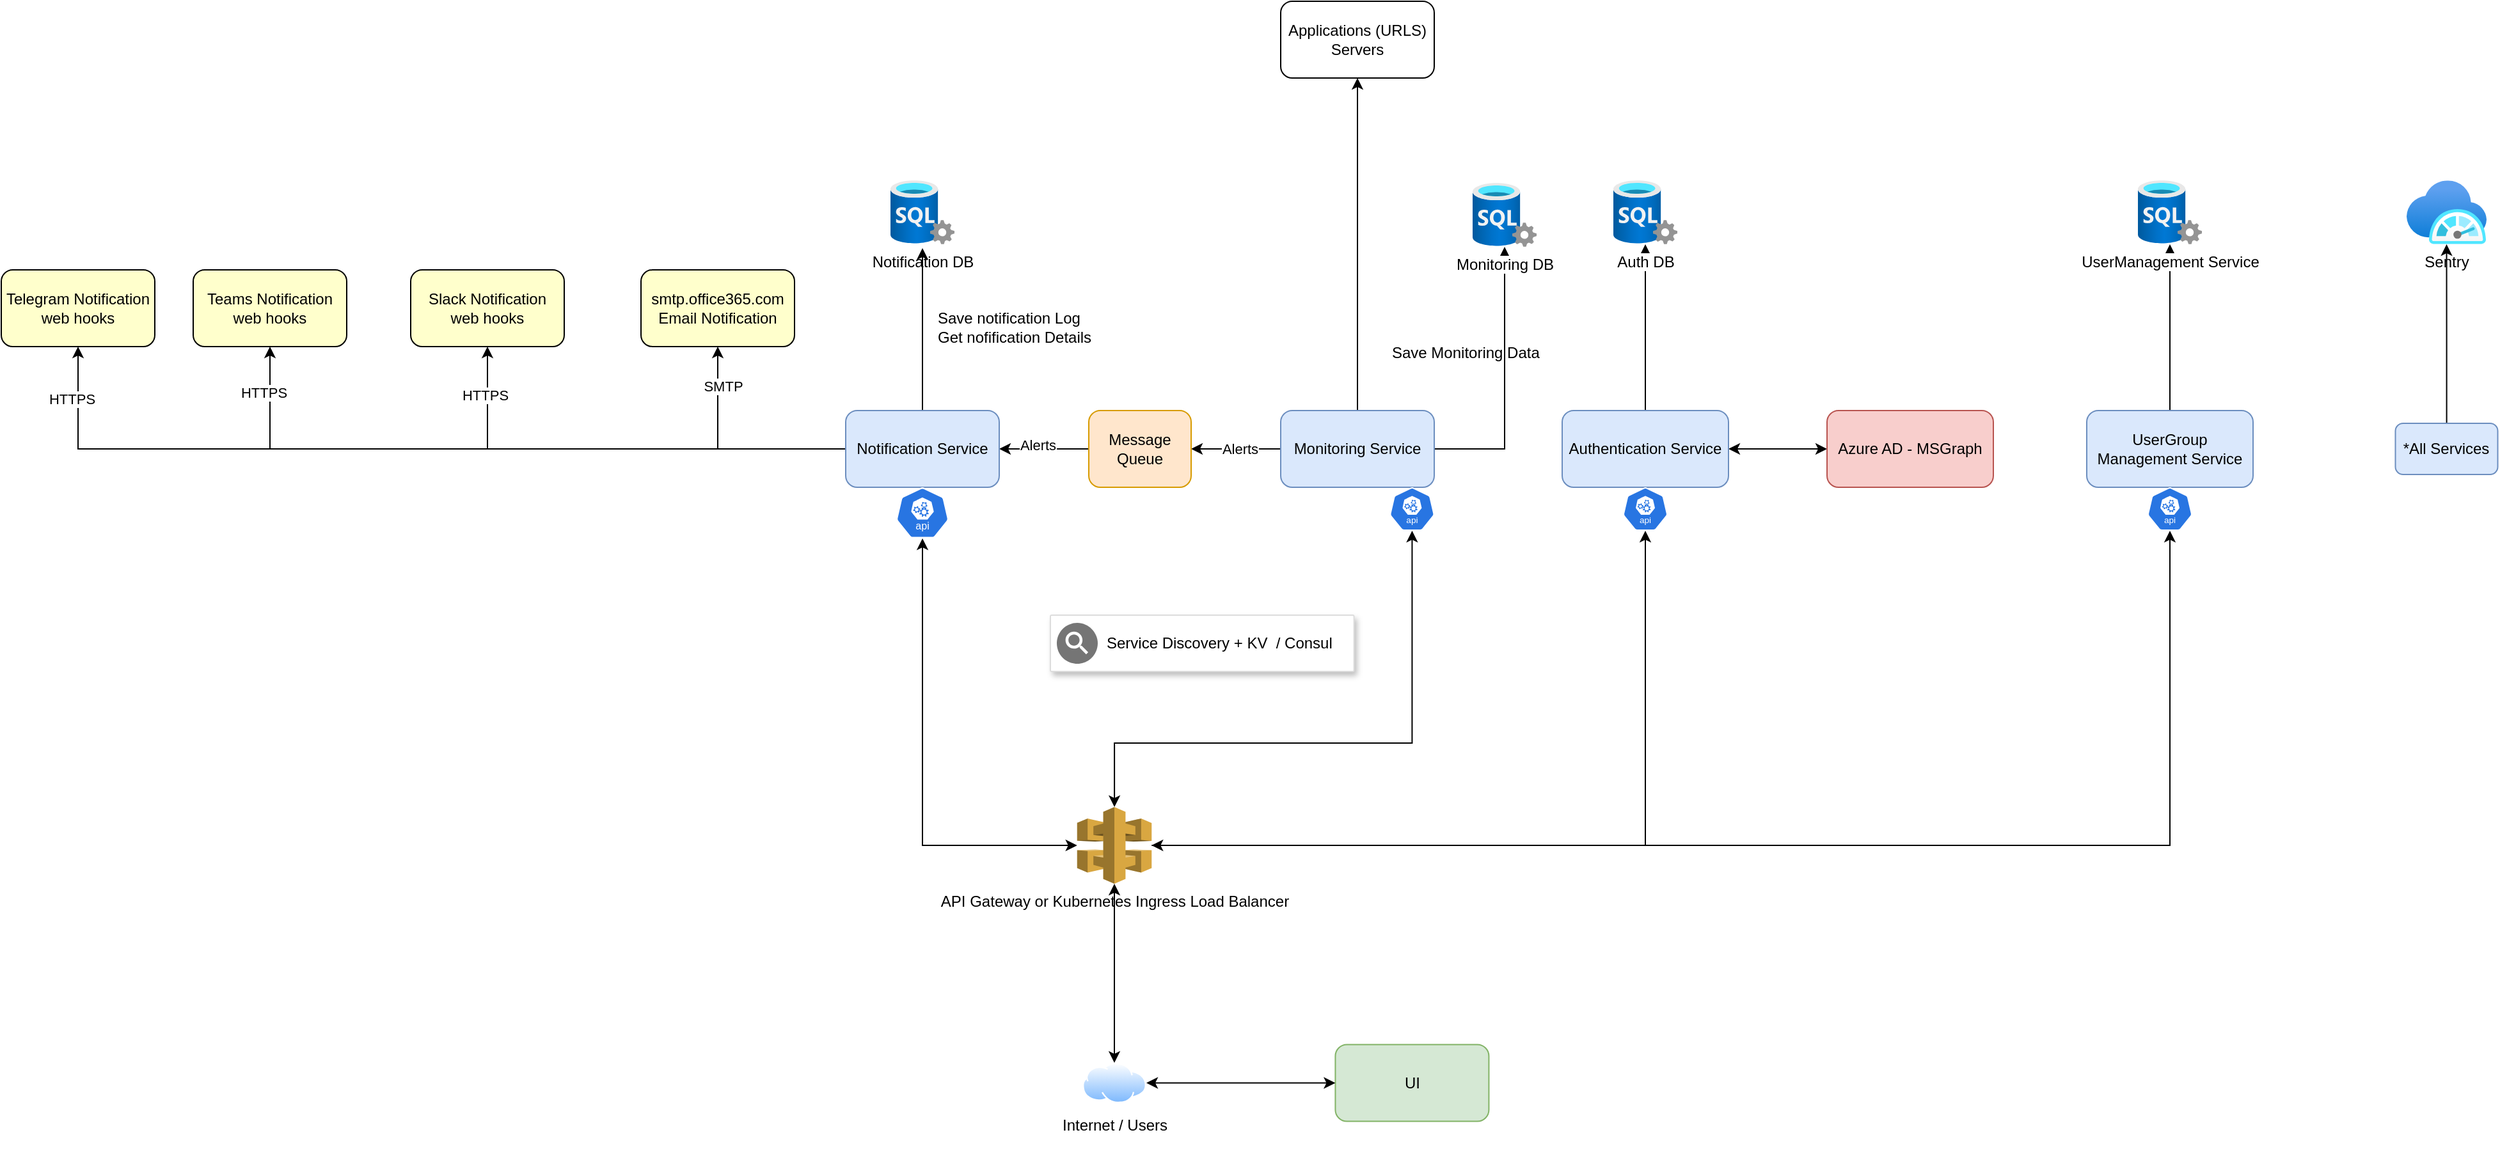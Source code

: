 <mxfile version="23.1.1" type="github">
  <diagram name="Página-1" id="EC5-yDx1gmlKd79TGFPl">
    <mxGraphModel dx="2571" dy="2044" grid="1" gridSize="10" guides="1" tooltips="1" connect="1" arrows="1" fold="1" page="1" pageScale="1" pageWidth="827" pageHeight="1169" math="0" shadow="0">
      <root>
        <mxCell id="0" />
        <mxCell id="1" parent="0" />
        <mxCell id="1MhiarmOQ1BAu21N2S9K-9" value="S" style="edgeStyle=orthogonalEdgeStyle;rounded=0;orthogonalLoop=1;jettySize=auto;html=1;entryX=1;entryY=0.5;entryDx=0;entryDy=0;" parent="1" source="1MhiarmOQ1BAu21N2S9K-2" target="1MhiarmOQ1BAu21N2S9K-8" edge="1">
          <mxGeometry relative="1" as="geometry" />
        </mxCell>
        <mxCell id="1MhiarmOQ1BAu21N2S9K-11" value="Alerts" style="edgeLabel;html=1;align=center;verticalAlign=middle;resizable=0;points=[];" parent="1MhiarmOQ1BAu21N2S9K-9" vertex="1" connectable="0">
          <mxGeometry x="-0.086" relative="1" as="geometry">
            <mxPoint as="offset" />
          </mxGeometry>
        </mxCell>
        <mxCell id="URw1oCdvZ4ZULjiAWeCE-17" style="edgeStyle=orthogonalEdgeStyle;rounded=0;orthogonalLoop=1;jettySize=auto;html=1;entryX=0.5;entryY=1;entryDx=0;entryDy=0;" edge="1" parent="1" source="1MhiarmOQ1BAu21N2S9K-2" target="URw1oCdvZ4ZULjiAWeCE-16">
          <mxGeometry relative="1" as="geometry" />
        </mxCell>
        <mxCell id="URw1oCdvZ4ZULjiAWeCE-18" style="edgeStyle=orthogonalEdgeStyle;rounded=0;orthogonalLoop=1;jettySize=auto;html=1;" edge="1" parent="1" source="1MhiarmOQ1BAu21N2S9K-2" target="1MhiarmOQ1BAu21N2S9K-5">
          <mxGeometry relative="1" as="geometry" />
        </mxCell>
        <mxCell id="1MhiarmOQ1BAu21N2S9K-2" value="Monitoring Service" style="rounded=1;whiteSpace=wrap;html=1;fillColor=#dae8fc;strokeColor=#6c8ebf;" parent="1" vertex="1">
          <mxGeometry x="400" y="230" width="120" height="60" as="geometry" />
        </mxCell>
        <mxCell id="1MhiarmOQ1BAu21N2S9K-3" value="UI" style="rounded=1;whiteSpace=wrap;html=1;fillColor=#d5e8d4;strokeColor=#82b366;" parent="1" vertex="1">
          <mxGeometry x="442.71" y="725.75" width="120" height="60" as="geometry" />
        </mxCell>
        <mxCell id="1MhiarmOQ1BAu21N2S9K-4" value="Notification DB" style="image;aspect=fixed;html=1;points=[];align=center;fontSize=12;image=img/lib/azure2/databases/SQL_Server.svg;" parent="1" vertex="1">
          <mxGeometry x="95" y="50" width="50" height="50" as="geometry" />
        </mxCell>
        <mxCell id="1MhiarmOQ1BAu21N2S9K-5" value="Monitoring DB" style="image;aspect=fixed;html=1;points=[];align=center;fontSize=12;image=img/lib/azure2/databases/SQL_Server.svg;" parent="1" vertex="1">
          <mxGeometry x="550" y="52" width="50" height="50" as="geometry" />
        </mxCell>
        <mxCell id="1MhiarmOQ1BAu21N2S9K-7" style="edgeStyle=orthogonalEdgeStyle;rounded=0;orthogonalLoop=1;jettySize=auto;html=1;entryX=0.5;entryY=1;entryDx=0;entryDy=0;strokeColor=none;startArrow=classic;startFill=1;" parent="1" source="1MhiarmOQ1BAu21N2S9K-6" target="1MhiarmOQ1BAu21N2S9K-3" edge="1">
          <mxGeometry relative="1" as="geometry" />
        </mxCell>
        <mxCell id="1MhiarmOQ1BAu21N2S9K-31" style="edgeStyle=orthogonalEdgeStyle;rounded=0;orthogonalLoop=1;jettySize=auto;html=1;entryX=0;entryY=0.5;entryDx=0;entryDy=0;startArrow=classic;startFill=1;" parent="1" source="1MhiarmOQ1BAu21N2S9K-6" target="1MhiarmOQ1BAu21N2S9K-3" edge="1">
          <mxGeometry relative="1" as="geometry" />
        </mxCell>
        <mxCell id="1MhiarmOQ1BAu21N2S9K-6" value="Internet / Users" style="image;aspect=fixed;perimeter=ellipsePerimeter;html=1;align=center;shadow=0;dashed=0;spacingTop=3;image=img/lib/active_directory/internet_cloud.svg;" parent="1" vertex="1">
          <mxGeometry x="245" y="740" width="50" height="31.5" as="geometry" />
        </mxCell>
        <mxCell id="1MhiarmOQ1BAu21N2S9K-10" style="edgeStyle=orthogonalEdgeStyle;rounded=0;orthogonalLoop=1;jettySize=auto;html=1;entryX=1;entryY=0.5;entryDx=0;entryDy=0;" parent="1" source="1MhiarmOQ1BAu21N2S9K-8" target="1MhiarmOQ1BAu21N2S9K-1" edge="1">
          <mxGeometry relative="1" as="geometry" />
        </mxCell>
        <mxCell id="1MhiarmOQ1BAu21N2S9K-12" value="Alerts" style="edgeLabel;html=1;align=center;verticalAlign=middle;resizable=0;points=[];" parent="1MhiarmOQ1BAu21N2S9K-10" vertex="1" connectable="0">
          <mxGeometry x="0.143" y="-3" relative="1" as="geometry">
            <mxPoint as="offset" />
          </mxGeometry>
        </mxCell>
        <mxCell id="1MhiarmOQ1BAu21N2S9K-8" value="Message Queue" style="rounded=1;whiteSpace=wrap;html=1;fillColor=#ffe6cc;strokeColor=#d79b00;" parent="1" vertex="1">
          <mxGeometry x="250" y="230" width="80" height="60" as="geometry" />
        </mxCell>
        <mxCell id="1MhiarmOQ1BAu21N2S9K-13" style="edgeStyle=orthogonalEdgeStyle;rounded=0;orthogonalLoop=1;jettySize=auto;html=1;entryX=0.5;entryY=1.06;entryDx=0;entryDy=0;entryPerimeter=0;" parent="1" source="1MhiarmOQ1BAu21N2S9K-1" target="1MhiarmOQ1BAu21N2S9K-4" edge="1">
          <mxGeometry relative="1" as="geometry" />
        </mxCell>
        <mxCell id="1MhiarmOQ1BAu21N2S9K-14" value="Save notification Log&lt;br&gt;Get nofification Details" style="text;html=1;strokeColor=none;fillColor=none;align=left;verticalAlign=middle;whiteSpace=wrap;rounded=0;" parent="1" vertex="1">
          <mxGeometry x="130" y="140" width="180" height="50" as="geometry" />
        </mxCell>
        <mxCell id="1MhiarmOQ1BAu21N2S9K-16" value="Save Monitoring Data" style="text;html=1;strokeColor=none;fillColor=none;align=left;verticalAlign=middle;whiteSpace=wrap;rounded=0;" parent="1" vertex="1">
          <mxGeometry x="485" y="160" width="130" height="50" as="geometry" />
        </mxCell>
        <mxCell id="1MhiarmOQ1BAu21N2S9K-18" value="" style="group;container=0;" parent="1" vertex="1" connectable="0">
          <mxGeometry x="60" y="230" width="120" height="110" as="geometry" />
        </mxCell>
        <mxCell id="bWFMUhMA222-z3urMpEF-5" style="edgeStyle=orthogonalEdgeStyle;rounded=0;orthogonalLoop=1;jettySize=auto;html=1;entryX=0.5;entryY=1;entryDx=0;entryDy=0;startArrow=classic;startFill=1;" parent="1" source="bWFMUhMA222-z3urMpEF-7" target="bWFMUhMA222-z3urMpEF-1" edge="1">
          <mxGeometry relative="1" as="geometry" />
        </mxCell>
        <mxCell id="1MhiarmOQ1BAu21N2S9K-22" value="API Gateway or Kubernetes Ingress Load Balancer" style="outlineConnect=0;dashed=0;verticalLabelPosition=bottom;verticalAlign=top;align=center;html=1;shape=mxgraph.aws3.api_gateway;fillColor=#D9A741;gradientColor=none;" parent="1" vertex="1">
          <mxGeometry x="240.88" y="540" width="58.25" height="60" as="geometry" />
        </mxCell>
        <mxCell id="1MhiarmOQ1BAu21N2S9K-23" style="edgeStyle=orthogonalEdgeStyle;rounded=0;orthogonalLoop=1;jettySize=auto;html=1;entryX=0.5;entryY=1;entryDx=0;entryDy=0;entryPerimeter=0;startArrow=classic;startFill=1;" parent="1" source="1MhiarmOQ1BAu21N2S9K-6" target="1MhiarmOQ1BAu21N2S9K-22" edge="1">
          <mxGeometry relative="1" as="geometry" />
        </mxCell>
        <mxCell id="1MhiarmOQ1BAu21N2S9K-24" style="edgeStyle=orthogonalEdgeStyle;rounded=0;orthogonalLoop=1;jettySize=auto;html=1;entryX=0.5;entryY=1;entryDx=0;entryDy=0;entryPerimeter=0;startArrow=classic;startFill=1;" parent="1" source="1MhiarmOQ1BAu21N2S9K-22" target="1MhiarmOQ1BAu21N2S9K-17" edge="1">
          <mxGeometry relative="1" as="geometry" />
        </mxCell>
        <mxCell id="1MhiarmOQ1BAu21N2S9K-28" value="" style="aspect=fixed;sketch=0;html=1;dashed=0;whitespace=wrap;fillColor=#2875E2;strokeColor=#ffffff;points=[[0.005,0.63,0],[0.1,0.2,0],[0.9,0.2,0],[0.5,0,0],[0.995,0.63,0],[0.72,0.99,0],[0.5,1,0],[0.28,0.99,0]];shape=mxgraph.kubernetes.icon2;kubernetesLabel=1;prIcon=api" parent="1" vertex="1">
          <mxGeometry x="485" y="290" width="35.42" height="34" as="geometry" />
        </mxCell>
        <mxCell id="1MhiarmOQ1BAu21N2S9K-29" style="edgeStyle=orthogonalEdgeStyle;rounded=0;orthogonalLoop=1;jettySize=auto;html=1;entryX=0.5;entryY=1;entryDx=0;entryDy=0;entryPerimeter=0;labelBorderColor=none;jumpStyle=arc;startArrow=classic;startFill=1;" parent="1" source="1MhiarmOQ1BAu21N2S9K-22" target="1MhiarmOQ1BAu21N2S9K-28" edge="1">
          <mxGeometry relative="1" as="geometry">
            <Array as="points">
              <mxPoint x="270" y="490" />
              <mxPoint x="503" y="490" />
            </Array>
          </mxGeometry>
        </mxCell>
        <mxCell id="1MhiarmOQ1BAu21N2S9K-32" value="" style="strokeColor=#dddddd;shadow=1;strokeWidth=1;rounded=1;absoluteArcSize=1;arcSize=2;" parent="1" vertex="1">
          <mxGeometry x="220" y="390" width="237.29" height="44" as="geometry" />
        </mxCell>
        <mxCell id="1MhiarmOQ1BAu21N2S9K-33" value="Service Discovery + KV&amp;nbsp; / Consul" style="sketch=0;dashed=0;connectable=0;html=1;fillColor=#757575;strokeColor=none;shape=mxgraph.gcp2.service_discovery;part=1;labelPosition=right;verticalLabelPosition=middle;align=left;verticalAlign=middle;spacingLeft=5;fontSize=12;" parent="1MhiarmOQ1BAu21N2S9K-32" vertex="1">
          <mxGeometry y="0.5" width="32" height="32" relative="1" as="geometry">
            <mxPoint x="5" y="-16" as="offset" />
          </mxGeometry>
        </mxCell>
        <mxCell id="bWFMUhMA222-z3urMpEF-3" style="edgeStyle=orthogonalEdgeStyle;rounded=0;orthogonalLoop=1;jettySize=auto;html=1;" parent="1" source="bWFMUhMA222-z3urMpEF-1" target="bWFMUhMA222-z3urMpEF-2" edge="1">
          <mxGeometry relative="1" as="geometry" />
        </mxCell>
        <mxCell id="bWFMUhMA222-z3urMpEF-9" style="edgeStyle=orthogonalEdgeStyle;rounded=0;orthogonalLoop=1;jettySize=auto;html=1;entryX=0;entryY=0.5;entryDx=0;entryDy=0;endArrow=classic;endFill=1;startArrow=classic;startFill=1;" parent="1" source="bWFMUhMA222-z3urMpEF-1" target="bWFMUhMA222-z3urMpEF-8" edge="1">
          <mxGeometry relative="1" as="geometry" />
        </mxCell>
        <mxCell id="bWFMUhMA222-z3urMpEF-1" value="Authentication Service" style="rounded=1;whiteSpace=wrap;html=1;fillColor=#dae8fc;strokeColor=#6c8ebf;" parent="1" vertex="1">
          <mxGeometry x="620" y="230" width="130" height="60" as="geometry" />
        </mxCell>
        <mxCell id="bWFMUhMA222-z3urMpEF-2" value="Auth DB" style="image;aspect=fixed;html=1;points=[];align=center;fontSize=12;image=img/lib/azure2/databases/SQL_Server.svg;" parent="1" vertex="1">
          <mxGeometry x="660" y="50" width="50" height="50" as="geometry" />
        </mxCell>
        <mxCell id="bWFMUhMA222-z3urMpEF-8" value="Azure AD - MSGraph" style="rounded=1;whiteSpace=wrap;html=1;fillColor=#f8cecc;strokeColor=#b85450;" parent="1" vertex="1">
          <mxGeometry x="827" y="230" width="130" height="60" as="geometry" />
        </mxCell>
        <mxCell id="Ju5GTjr9HhfrLoD8wo_W-2" style="edgeStyle=orthogonalEdgeStyle;rounded=0;orthogonalLoop=1;jettySize=auto;html=1;entryX=0.5;entryY=1;entryDx=0;entryDy=0;" parent="1" source="1MhiarmOQ1BAu21N2S9K-1" target="Ju5GTjr9HhfrLoD8wo_W-1" edge="1">
          <mxGeometry relative="1" as="geometry" />
        </mxCell>
        <mxCell id="URw1oCdvZ4ZULjiAWeCE-10" value="SMTP" style="edgeLabel;html=1;align=center;verticalAlign=middle;resizable=0;points=[];" vertex="1" connectable="0" parent="Ju5GTjr9HhfrLoD8wo_W-2">
          <mxGeometry x="0.657" y="-4" relative="1" as="geometry">
            <mxPoint as="offset" />
          </mxGeometry>
        </mxCell>
        <mxCell id="Ju5GTjr9HhfrLoD8wo_W-4" style="edgeStyle=orthogonalEdgeStyle;rounded=0;orthogonalLoop=1;jettySize=auto;html=1;" parent="1" source="1MhiarmOQ1BAu21N2S9K-1" target="Ju5GTjr9HhfrLoD8wo_W-3" edge="1">
          <mxGeometry relative="1" as="geometry" />
        </mxCell>
        <mxCell id="URw1oCdvZ4ZULjiAWeCE-11" value="HTTPS" style="edgeLabel;html=1;align=center;verticalAlign=middle;resizable=0;points=[];" vertex="1" connectable="0" parent="Ju5GTjr9HhfrLoD8wo_W-4">
          <mxGeometry x="0.789" y="2" relative="1" as="geometry">
            <mxPoint as="offset" />
          </mxGeometry>
        </mxCell>
        <mxCell id="Ju5GTjr9HhfrLoD8wo_W-6" style="edgeStyle=orthogonalEdgeStyle;rounded=0;orthogonalLoop=1;jettySize=auto;html=1;" parent="1" source="1MhiarmOQ1BAu21N2S9K-1" target="Ju5GTjr9HhfrLoD8wo_W-5" edge="1">
          <mxGeometry relative="1" as="geometry" />
        </mxCell>
        <mxCell id="URw1oCdvZ4ZULjiAWeCE-12" value="HTTPS" style="edgeLabel;html=1;align=center;verticalAlign=middle;resizable=0;points=[];" vertex="1" connectable="0" parent="Ju5GTjr9HhfrLoD8wo_W-6">
          <mxGeometry x="0.866" y="5" relative="1" as="geometry">
            <mxPoint as="offset" />
          </mxGeometry>
        </mxCell>
        <mxCell id="Ju5GTjr9HhfrLoD8wo_W-8" style="edgeStyle=orthogonalEdgeStyle;rounded=0;orthogonalLoop=1;jettySize=auto;html=1;entryX=0.5;entryY=1;entryDx=0;entryDy=0;" parent="1" source="1MhiarmOQ1BAu21N2S9K-1" target="Ju5GTjr9HhfrLoD8wo_W-7" edge="1">
          <mxGeometry relative="1" as="geometry" />
        </mxCell>
        <mxCell id="URw1oCdvZ4ZULjiAWeCE-13" value="HTTPS" style="edgeLabel;html=1;align=center;verticalAlign=middle;resizable=0;points=[];" vertex="1" connectable="0" parent="Ju5GTjr9HhfrLoD8wo_W-8">
          <mxGeometry x="0.881" y="5" relative="1" as="geometry">
            <mxPoint as="offset" />
          </mxGeometry>
        </mxCell>
        <mxCell id="1MhiarmOQ1BAu21N2S9K-1" value="Notification Service" style="rounded=1;whiteSpace=wrap;html=1;fillColor=#dae8fc;strokeColor=#6c8ebf;" parent="1" vertex="1">
          <mxGeometry x="60" y="230" width="120" height="60" as="geometry" />
        </mxCell>
        <mxCell id="1MhiarmOQ1BAu21N2S9K-17" value="" style="aspect=fixed;sketch=0;html=1;dashed=0;whitespace=wrap;fillColor=#2875E2;strokeColor=#ffffff;points=[[0.005,0.63,0],[0.1,0.2,0],[0.9,0.2,0],[0.5,0,0],[0.995,0.63,0],[0.72,0.99,0],[0.5,1,0],[0.28,0.99,0]];shape=mxgraph.kubernetes.icon2;kubernetesLabel=1;prIcon=api" parent="1" vertex="1">
          <mxGeometry x="99.17" y="290" width="41.67" height="40" as="geometry" />
        </mxCell>
        <mxCell id="3SRxAJepO2drZo_YEwSj-4" style="edgeStyle=orthogonalEdgeStyle;rounded=0;orthogonalLoop=1;jettySize=auto;html=1;" parent="1" source="3SRxAJepO2drZo_YEwSj-1" target="3SRxAJepO2drZo_YEwSj-3" edge="1">
          <mxGeometry relative="1" as="geometry" />
        </mxCell>
        <mxCell id="3SRxAJepO2drZo_YEwSj-1" value="UserGroup&lt;br&gt;Management Service" style="rounded=1;whiteSpace=wrap;html=1;fillColor=#dae8fc;strokeColor=#6c8ebf;" parent="1" vertex="1">
          <mxGeometry x="1030" y="230" width="130" height="60" as="geometry" />
        </mxCell>
        <mxCell id="3SRxAJepO2drZo_YEwSj-2" value="" style="aspect=fixed;sketch=0;html=1;dashed=0;whitespace=wrap;fillColor=#2875E2;strokeColor=#ffffff;points=[[0.005,0.63,0],[0.1,0.2,0],[0.9,0.2,0],[0.5,0,0],[0.995,0.63,0],[0.72,0.99,0],[0.5,1,0],[0.28,0.99,0]];shape=mxgraph.kubernetes.icon2;kubernetesLabel=1;prIcon=api" parent="1" vertex="1">
          <mxGeometry x="1077.29" y="290" width="35.42" height="34" as="geometry" />
        </mxCell>
        <mxCell id="3SRxAJepO2drZo_YEwSj-3" value="UserManagement Service" style="image;aspect=fixed;html=1;points=[];align=center;fontSize=12;image=img/lib/azure2/databases/SQL_Server.svg;" parent="1" vertex="1">
          <mxGeometry x="1070" y="50" width="50" height="50" as="geometry" />
        </mxCell>
        <mxCell id="3SRxAJepO2drZo_YEwSj-5" style="edgeStyle=orthogonalEdgeStyle;rounded=0;orthogonalLoop=1;jettySize=auto;html=1;entryX=0.5;entryY=1;entryDx=0;entryDy=0;entryPerimeter=0;" parent="1" source="1MhiarmOQ1BAu21N2S9K-22" target="3SRxAJepO2drZo_YEwSj-2" edge="1">
          <mxGeometry relative="1" as="geometry" />
        </mxCell>
        <mxCell id="Ju5GTjr9HhfrLoD8wo_W-1" value="smtp.office365.com&lt;br&gt;Email Notification" style="rounded=1;whiteSpace=wrap;html=1;fillColor=#FFFFCC;" parent="1" vertex="1">
          <mxGeometry x="-100" y="120" width="120" height="60" as="geometry" />
        </mxCell>
        <mxCell id="Ju5GTjr9HhfrLoD8wo_W-3" value="Slack Notification&lt;br&gt;web hooks" style="rounded=1;whiteSpace=wrap;html=1;fillColor=#FFFFCC;" parent="1" vertex="1">
          <mxGeometry x="-280" y="120" width="120" height="60" as="geometry" />
        </mxCell>
        <mxCell id="Ju5GTjr9HhfrLoD8wo_W-5" value="Teams Notification&lt;br&gt;web hooks" style="rounded=1;whiteSpace=wrap;html=1;fillColor=#FFFFCC;" parent="1" vertex="1">
          <mxGeometry x="-450" y="120" width="120" height="60" as="geometry" />
        </mxCell>
        <mxCell id="Ju5GTjr9HhfrLoD8wo_W-7" value="Telegram Notification&lt;br&gt;web hooks" style="rounded=1;whiteSpace=wrap;html=1;fillColor=#FFFFCC;" parent="1" vertex="1">
          <mxGeometry x="-600" y="120" width="120" height="60" as="geometry" />
        </mxCell>
        <mxCell id="URw1oCdvZ4ZULjiAWeCE-6" value="Sentry" style="image;aspect=fixed;html=1;points=[];align=center;fontSize=12;image=img/lib/azure2/monitor/SAP_Azure_Monitor.svg;" vertex="1" parent="1">
          <mxGeometry x="1280" y="50" width="62.5" height="50" as="geometry" />
        </mxCell>
        <mxCell id="URw1oCdvZ4ZULjiAWeCE-8" style="edgeStyle=orthogonalEdgeStyle;rounded=0;orthogonalLoop=1;jettySize=auto;html=1;" edge="1" parent="1" source="URw1oCdvZ4ZULjiAWeCE-7" target="URw1oCdvZ4ZULjiAWeCE-6">
          <mxGeometry relative="1" as="geometry" />
        </mxCell>
        <mxCell id="URw1oCdvZ4ZULjiAWeCE-7" value="*All Services" style="rounded=1;whiteSpace=wrap;html=1;fillColor=#dae8fc;strokeColor=#6c8ebf;" vertex="1" parent="1">
          <mxGeometry x="1271.25" y="240" width="80" height="40" as="geometry" />
        </mxCell>
        <mxCell id="URw1oCdvZ4ZULjiAWeCE-9" value="" style="edgeStyle=orthogonalEdgeStyle;rounded=0;orthogonalLoop=1;jettySize=auto;html=1;entryX=0.5;entryY=1;entryDx=0;entryDy=0;startArrow=classic;startFill=1;" edge="1" parent="1" source="1MhiarmOQ1BAu21N2S9K-22" target="bWFMUhMA222-z3urMpEF-7">
          <mxGeometry relative="1" as="geometry">
            <mxPoint x="299" y="570" as="sourcePoint" />
            <mxPoint x="685" y="290" as="targetPoint" />
          </mxGeometry>
        </mxCell>
        <mxCell id="bWFMUhMA222-z3urMpEF-7" value="" style="aspect=fixed;sketch=0;html=1;dashed=0;whitespace=wrap;fillColor=#2875E2;strokeColor=#ffffff;points=[[0.005,0.63,0],[0.1,0.2,0],[0.9,0.2,0],[0.5,0,0],[0.995,0.63,0],[0.72,0.99,0],[0.5,1,0],[0.28,0.99,0]];shape=mxgraph.kubernetes.icon2;kubernetesLabel=1;prIcon=api" parent="1" vertex="1">
          <mxGeometry x="667.29" y="290" width="35.42" height="34" as="geometry" />
        </mxCell>
        <mxCell id="URw1oCdvZ4ZULjiAWeCE-16" value="Applications (URLS)&lt;br&gt;Servers" style="rounded=1;whiteSpace=wrap;html=1;" vertex="1" parent="1">
          <mxGeometry x="400" y="-90" width="120" height="60" as="geometry" />
        </mxCell>
      </root>
    </mxGraphModel>
  </diagram>
</mxfile>
